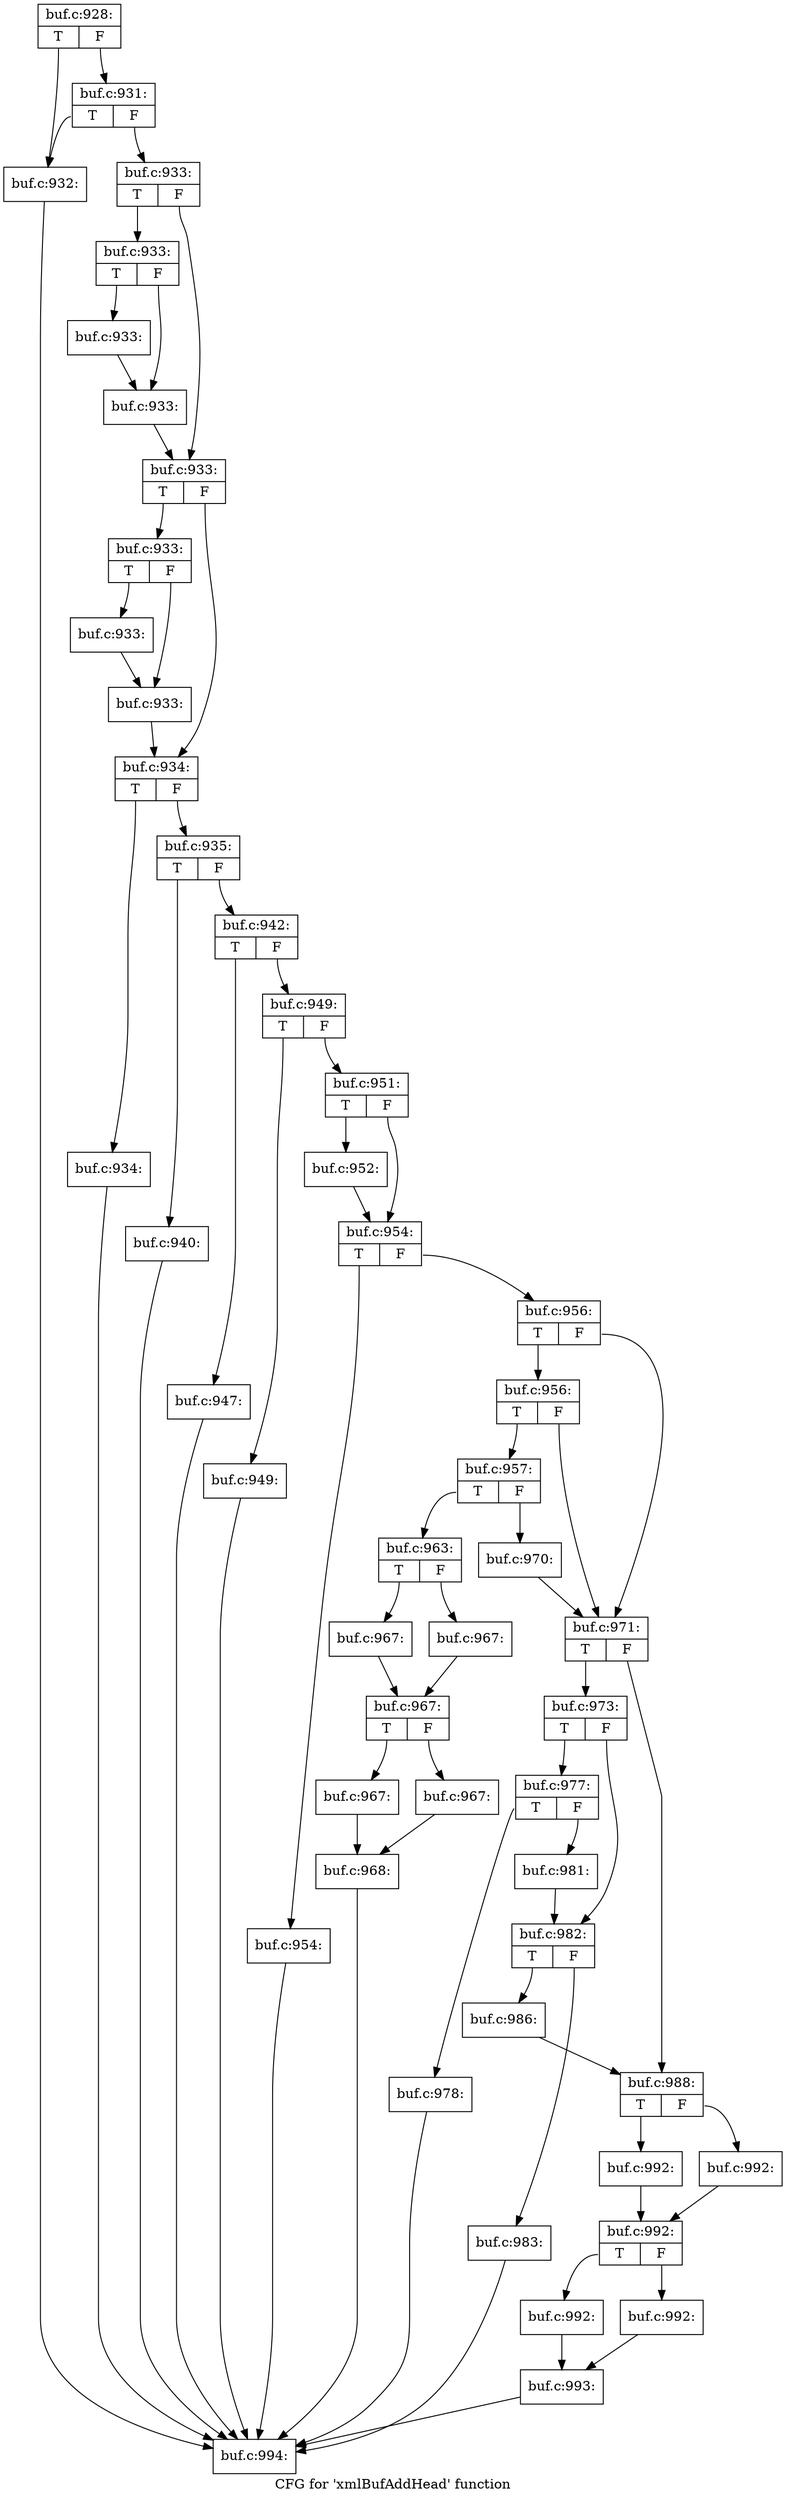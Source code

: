 digraph "CFG for 'xmlBufAddHead' function" {
	label="CFG for 'xmlBufAddHead' function";

	Node0x56044f0 [shape=record,label="{buf.c:928:|{<s0>T|<s1>F}}"];
	Node0x56044f0:s0 -> Node0x5604b10;
	Node0x56044f0:s1 -> Node0x5604bb0;
	Node0x5604bb0 [shape=record,label="{buf.c:931:|{<s0>T|<s1>F}}"];
	Node0x5604bb0:s0 -> Node0x5604b10;
	Node0x5604bb0:s1 -> Node0x5604b60;
	Node0x5604b10 [shape=record,label="{buf.c:932:}"];
	Node0x5604b10 -> Node0x55e8700;
	Node0x5604b60 [shape=record,label="{buf.c:933:|{<s0>T|<s1>F}}"];
	Node0x5604b60:s0 -> Node0x559d2e0;
	Node0x5604b60:s1 -> Node0x559d330;
	Node0x559d2e0 [shape=record,label="{buf.c:933:|{<s0>T|<s1>F}}"];
	Node0x559d2e0:s0 -> Node0x5613b70;
	Node0x559d2e0:s1 -> Node0x5613bc0;
	Node0x5613b70 [shape=record,label="{buf.c:933:}"];
	Node0x5613b70 -> Node0x5613bc0;
	Node0x5613bc0 [shape=record,label="{buf.c:933:}"];
	Node0x5613bc0 -> Node0x559d330;
	Node0x559d330 [shape=record,label="{buf.c:933:|{<s0>T|<s1>F}}"];
	Node0x559d330:s0 -> Node0x5614260;
	Node0x559d330:s1 -> Node0x56142b0;
	Node0x5614260 [shape=record,label="{buf.c:933:|{<s0>T|<s1>F}}"];
	Node0x5614260:s0 -> Node0x5614830;
	Node0x5614260:s1 -> Node0x5614880;
	Node0x5614830 [shape=record,label="{buf.c:933:}"];
	Node0x5614830 -> Node0x5614880;
	Node0x5614880 [shape=record,label="{buf.c:933:}"];
	Node0x5614880 -> Node0x56142b0;
	Node0x56142b0 [shape=record,label="{buf.c:934:|{<s0>T|<s1>F}}"];
	Node0x56142b0:s0 -> Node0x5614f80;
	Node0x56142b0:s1 -> Node0x5614fd0;
	Node0x5614f80 [shape=record,label="{buf.c:934:}"];
	Node0x5614f80 -> Node0x55e8700;
	Node0x5614fd0 [shape=record,label="{buf.c:935:|{<s0>T|<s1>F}}"];
	Node0x5614fd0:s0 -> Node0x5615590;
	Node0x5614fd0:s1 -> Node0x56155e0;
	Node0x5615590 [shape=record,label="{buf.c:940:}"];
	Node0x5615590 -> Node0x55e8700;
	Node0x56155e0 [shape=record,label="{buf.c:942:|{<s0>T|<s1>F}}"];
	Node0x56155e0:s0 -> Node0x5615b40;
	Node0x56155e0:s1 -> Node0x5615b90;
	Node0x5615b40 [shape=record,label="{buf.c:947:}"];
	Node0x5615b40 -> Node0x55e8700;
	Node0x5615b90 [shape=record,label="{buf.c:949:|{<s0>T|<s1>F}}"];
	Node0x5615b90:s0 -> Node0x5616120;
	Node0x5615b90:s1 -> Node0x5616170;
	Node0x5616120 [shape=record,label="{buf.c:949:}"];
	Node0x5616120 -> Node0x55e8700;
	Node0x5616170 [shape=record,label="{buf.c:951:|{<s0>T|<s1>F}}"];
	Node0x5616170:s0 -> Node0x56165d0;
	Node0x5616170:s1 -> Node0x5616620;
	Node0x56165d0 [shape=record,label="{buf.c:952:}"];
	Node0x56165d0 -> Node0x5616620;
	Node0x5616620 [shape=record,label="{buf.c:954:|{<s0>T|<s1>F}}"];
	Node0x5616620:s0 -> Node0x5616bd0;
	Node0x5616620:s1 -> Node0x5616c20;
	Node0x5616bd0 [shape=record,label="{buf.c:954:}"];
	Node0x5616bd0 -> Node0x55e8700;
	Node0x5616c20 [shape=record,label="{buf.c:956:|{<s0>T|<s1>F}}"];
	Node0x5616c20:s0 -> Node0x5617150;
	Node0x5616c20:s1 -> Node0x5617100;
	Node0x5617150 [shape=record,label="{buf.c:956:|{<s0>T|<s1>F}}"];
	Node0x5617150:s0 -> Node0x56170b0;
	Node0x5617150:s1 -> Node0x5617100;
	Node0x56170b0 [shape=record,label="{buf.c:957:|{<s0>T|<s1>F}}"];
	Node0x56170b0:s0 -> Node0x5618180;
	Node0x56170b0:s1 -> Node0x56181d0;
	Node0x5618180 [shape=record,label="{buf.c:963:|{<s0>T|<s1>F}}"];
	Node0x5618180:s0 -> Node0x5619740;
	Node0x5618180:s1 -> Node0x56197e0;
	Node0x5619740 [shape=record,label="{buf.c:967:}"];
	Node0x5619740 -> Node0x5619790;
	Node0x56197e0 [shape=record,label="{buf.c:967:}"];
	Node0x56197e0 -> Node0x5619790;
	Node0x5619790 [shape=record,label="{buf.c:967:|{<s0>T|<s1>F}}"];
	Node0x5619790:s0 -> Node0x561a090;
	Node0x5619790:s1 -> Node0x561a130;
	Node0x561a090 [shape=record,label="{buf.c:967:}"];
	Node0x561a090 -> Node0x561a0e0;
	Node0x561a130 [shape=record,label="{buf.c:967:}"];
	Node0x561a130 -> Node0x561a0e0;
	Node0x561a0e0 [shape=record,label="{buf.c:968:}"];
	Node0x561a0e0 -> Node0x55e8700;
	Node0x56181d0 [shape=record,label="{buf.c:970:}"];
	Node0x56181d0 -> Node0x5617100;
	Node0x5617100 [shape=record,label="{buf.c:971:|{<s0>T|<s1>F}}"];
	Node0x5617100:s0 -> Node0x561b2e0;
	Node0x5617100:s1 -> Node0x561b330;
	Node0x561b2e0 [shape=record,label="{buf.c:973:|{<s0>T|<s1>F}}"];
	Node0x561b2e0:s0 -> Node0x561b8e0;
	Node0x561b2e0:s1 -> Node0x561b930;
	Node0x561b8e0 [shape=record,label="{buf.c:977:|{<s0>T|<s1>F}}"];
	Node0x561b8e0:s0 -> Node0x561bdc0;
	Node0x561b8e0:s1 -> Node0x561be10;
	Node0x561bdc0 [shape=record,label="{buf.c:978:}"];
	Node0x561bdc0 -> Node0x55e8700;
	Node0x561be10 [shape=record,label="{buf.c:981:}"];
	Node0x561be10 -> Node0x561b930;
	Node0x561b930 [shape=record,label="{buf.c:982:|{<s0>T|<s1>F}}"];
	Node0x561b930:s0 -> Node0x561c610;
	Node0x561b930:s1 -> Node0x561c5c0;
	Node0x561c5c0 [shape=record,label="{buf.c:983:}"];
	Node0x561c5c0 -> Node0x55e8700;
	Node0x561c610 [shape=record,label="{buf.c:986:}"];
	Node0x561c610 -> Node0x561b330;
	Node0x561b330 [shape=record,label="{buf.c:988:|{<s0>T|<s1>F}}"];
	Node0x561b330:s0 -> Node0x561e5b0;
	Node0x561b330:s1 -> Node0x561e650;
	Node0x561e5b0 [shape=record,label="{buf.c:992:}"];
	Node0x561e5b0 -> Node0x561e600;
	Node0x561e650 [shape=record,label="{buf.c:992:}"];
	Node0x561e650 -> Node0x561e600;
	Node0x561e600 [shape=record,label="{buf.c:992:|{<s0>T|<s1>F}}"];
	Node0x561e600:s0 -> Node0x561ef00;
	Node0x561e600:s1 -> Node0x561efa0;
	Node0x561ef00 [shape=record,label="{buf.c:992:}"];
	Node0x561ef00 -> Node0x561ef50;
	Node0x561efa0 [shape=record,label="{buf.c:992:}"];
	Node0x561efa0 -> Node0x561ef50;
	Node0x561ef50 [shape=record,label="{buf.c:993:}"];
	Node0x561ef50 -> Node0x55e8700;
	Node0x55e8700 [shape=record,label="{buf.c:994:}"];
}
